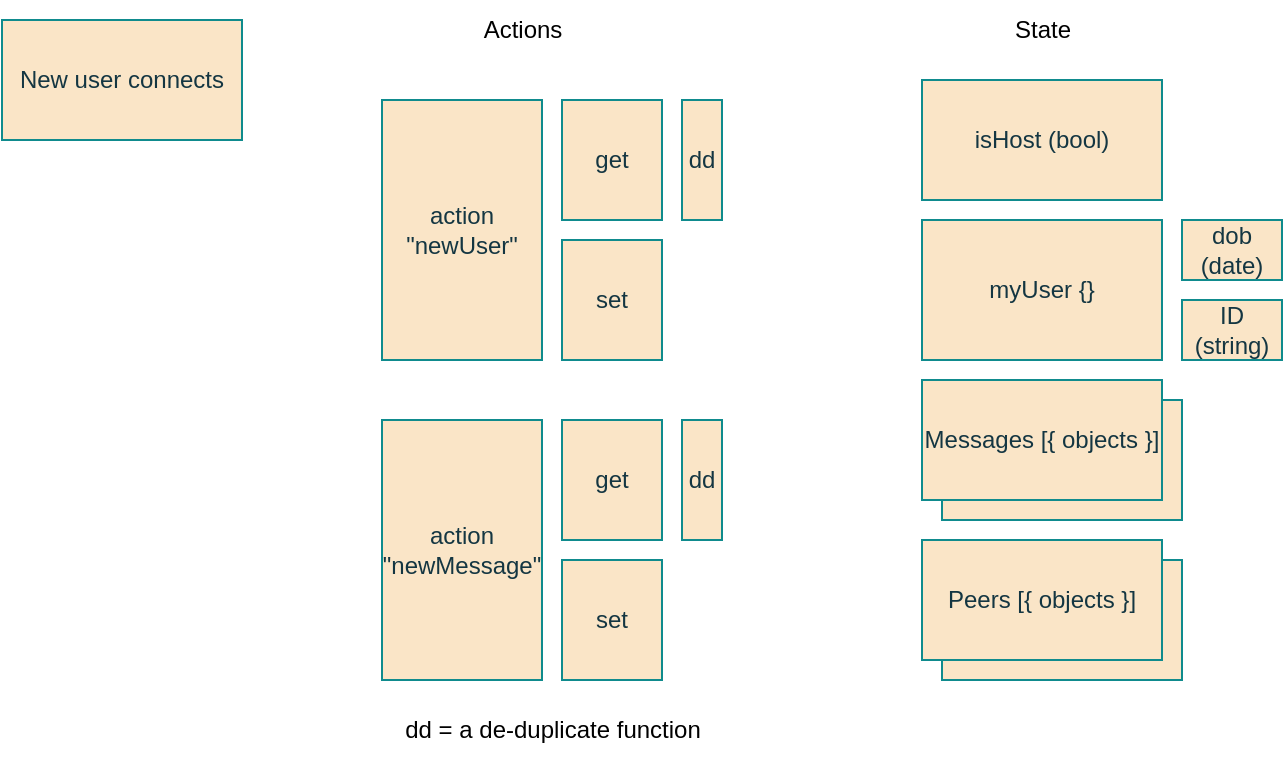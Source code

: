<mxfile>
    <diagram name="Page-1" id="QpNTI5gdbHEC6Xr1V8M1">
        <mxGraphModel dx="1048" dy="439" grid="1" gridSize="10" guides="1" tooltips="1" connect="1" arrows="1" fold="1" page="1" pageScale="1" pageWidth="850" pageHeight="1100" math="0" shadow="0">
            <root>
                <mxCell id="0"/>
                <mxCell id="1" parent="0"/>
                <mxCell id="w-SKvcKQ-mkBPLHkN619-3" value="&lt;div&gt;New user connects&lt;/div&gt;" style="whiteSpace=wrap;html=1;labelBackgroundColor=none;fillColor=#FAE5C7;strokeColor=#0F8B8D;fontColor=#143642;" parent="1" vertex="1">
                    <mxGeometry x="20" y="370" width="120" height="60" as="geometry"/>
                </mxCell>
                <mxCell id="w-SKvcKQ-mkBPLHkN619-4" value="myUser {}" style="whiteSpace=wrap;html=1;labelBackgroundColor=none;fillColor=#FAE5C7;strokeColor=#0F8B8D;fontColor=#143642;" parent="1" vertex="1">
                    <mxGeometry x="480" y="470" width="120" height="70" as="geometry"/>
                </mxCell>
                <mxCell id="w-SKvcKQ-mkBPLHkN619-5" value="" style="whiteSpace=wrap;html=1;labelBackgroundColor=none;fillColor=#FAE5C7;strokeColor=#0F8B8D;fontColor=#143642;" parent="1" vertex="1">
                    <mxGeometry x="490" y="560" width="120" height="60" as="geometry"/>
                </mxCell>
                <mxCell id="w-SKvcKQ-mkBPLHkN619-6" value="&lt;div&gt;Messages [{ objects }]&lt;/div&gt;" style="whiteSpace=wrap;html=1;labelBackgroundColor=none;fillColor=#FAE5C7;strokeColor=#0F8B8D;fontColor=#143642;" parent="1" vertex="1">
                    <mxGeometry x="480" y="550" width="120" height="60" as="geometry"/>
                </mxCell>
                <mxCell id="w-SKvcKQ-mkBPLHkN619-17" value="&lt;div&gt;isHost (bool)&lt;/div&gt;" style="whiteSpace=wrap;html=1;labelBackgroundColor=none;fillColor=#FAE5C7;strokeColor=#0F8B8D;fontColor=#143642;" parent="1" vertex="1">
                    <mxGeometry x="480" y="400" width="120" height="60" as="geometry"/>
                </mxCell>
                <mxCell id="w-SKvcKQ-mkBPLHkN619-19" value="&lt;div&gt;action&lt;/div&gt;&lt;div&gt;&quot;newMessage&quot;&lt;/div&gt;" style="whiteSpace=wrap;html=1;labelBackgroundColor=none;fillColor=#FAE5C7;strokeColor=#0F8B8D;fontColor=#143642;" parent="1" vertex="1">
                    <mxGeometry x="210" y="570" width="80" height="130" as="geometry"/>
                </mxCell>
                <mxCell id="w-SKvcKQ-mkBPLHkN619-20" value="get" style="whiteSpace=wrap;html=1;labelBackgroundColor=none;fillColor=#FAE5C7;strokeColor=#0F8B8D;fontColor=#143642;" parent="1" vertex="1">
                    <mxGeometry x="300" y="570" width="50" height="60" as="geometry"/>
                </mxCell>
                <mxCell id="w-SKvcKQ-mkBPLHkN619-21" value="set" style="whiteSpace=wrap;html=1;labelBackgroundColor=none;fillColor=#FAE5C7;strokeColor=#0F8B8D;fontColor=#143642;" parent="1" vertex="1">
                    <mxGeometry x="300" y="640" width="50" height="60" as="geometry"/>
                </mxCell>
                <mxCell id="w-SKvcKQ-mkBPLHkN619-22" value="&lt;div&gt;action&lt;/div&gt;&lt;div&gt;&quot;newUser&quot;&lt;/div&gt;" style="whiteSpace=wrap;html=1;labelBackgroundColor=none;fillColor=#FAE5C7;strokeColor=#0F8B8D;fontColor=#143642;" parent="1" vertex="1">
                    <mxGeometry x="210" y="410" width="80" height="130" as="geometry"/>
                </mxCell>
                <mxCell id="w-SKvcKQ-mkBPLHkN619-23" value="get" style="whiteSpace=wrap;html=1;labelBackgroundColor=none;fillColor=#FAE5C7;strokeColor=#0F8B8D;fontColor=#143642;" parent="1" vertex="1">
                    <mxGeometry x="300" y="410" width="50" height="60" as="geometry"/>
                </mxCell>
                <mxCell id="w-SKvcKQ-mkBPLHkN619-24" value="set" style="whiteSpace=wrap;html=1;labelBackgroundColor=none;fillColor=#FAE5C7;strokeColor=#0F8B8D;fontColor=#143642;" parent="1" vertex="1">
                    <mxGeometry x="300" y="480" width="50" height="60" as="geometry"/>
                </mxCell>
                <mxCell id="w-SKvcKQ-mkBPLHkN619-30" value="" style="whiteSpace=wrap;html=1;labelBackgroundColor=none;fillColor=#FAE5C7;strokeColor=#0F8B8D;fontColor=#143642;" parent="1" vertex="1">
                    <mxGeometry x="490" y="640" width="120" height="60" as="geometry"/>
                </mxCell>
                <mxCell id="w-SKvcKQ-mkBPLHkN619-31" value="&lt;div&gt;Peers [{ objects }]&lt;/div&gt;" style="whiteSpace=wrap;html=1;labelBackgroundColor=none;fillColor=#FAE5C7;strokeColor=#0F8B8D;fontColor=#143642;" parent="1" vertex="1">
                    <mxGeometry x="480" y="630" width="120" height="60" as="geometry"/>
                </mxCell>
                <mxCell id="w-SKvcKQ-mkBPLHkN619-32" value="dd" style="whiteSpace=wrap;html=1;labelBackgroundColor=none;fillColor=#FAE5C7;strokeColor=#0F8B8D;fontColor=#143642;" parent="1" vertex="1">
                    <mxGeometry x="360" y="410" width="20" height="60" as="geometry"/>
                </mxCell>
                <mxCell id="w-SKvcKQ-mkBPLHkN619-34" value="dd" style="whiteSpace=wrap;html=1;labelBackgroundColor=none;fillColor=#FAE5C7;strokeColor=#0F8B8D;fontColor=#143642;" parent="1" vertex="1">
                    <mxGeometry x="360" y="570" width="20" height="60" as="geometry"/>
                </mxCell>
                <mxCell id="2" value="Actions" style="text;html=1;align=center;verticalAlign=middle;resizable=0;points=[];autosize=1;strokeColor=none;fillColor=none;" parent="1" vertex="1">
                    <mxGeometry x="250" y="360" width="60" height="30" as="geometry"/>
                </mxCell>
                <mxCell id="3" value="State" style="text;html=1;align=center;verticalAlign=middle;resizable=0;points=[];autosize=1;strokeColor=none;fillColor=none;" parent="1" vertex="1">
                    <mxGeometry x="515" y="360" width="50" height="30" as="geometry"/>
                </mxCell>
                <mxCell id="4" value="&lt;div style=&quot;text-align: left;&quot;&gt;&lt;span style=&quot;background-color: initial;&quot;&gt;dd = a de-duplicate function&lt;/span&gt;&lt;/div&gt;" style="text;html=1;align=center;verticalAlign=middle;resizable=0;points=[];autosize=1;strokeColor=none;fillColor=none;" parent="1" vertex="1">
                    <mxGeometry x="210" y="710" width="170" height="30" as="geometry"/>
                </mxCell>
                <mxCell id="5" value="dob (date)" style="whiteSpace=wrap;html=1;labelBackgroundColor=none;fillColor=#FAE5C7;strokeColor=#0F8B8D;fontColor=#143642;" vertex="1" parent="1">
                    <mxGeometry x="610" y="470" width="50" height="30" as="geometry"/>
                </mxCell>
                <mxCell id="6" value="ID&lt;br&gt;(string)" style="whiteSpace=wrap;html=1;labelBackgroundColor=none;fillColor=#FAE5C7;strokeColor=#0F8B8D;fontColor=#143642;" vertex="1" parent="1">
                    <mxGeometry x="610" y="510" width="50" height="30" as="geometry"/>
                </mxCell>
            </root>
        </mxGraphModel>
    </diagram>
</mxfile>